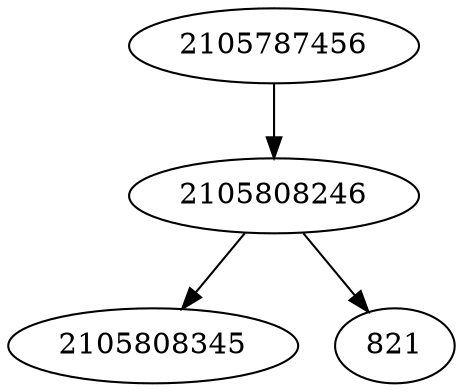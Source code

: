 strict digraph  {
2105787456;
2105808345;
821;
2105808246;
2105787456 -> 2105808246;
2105808246 -> 821;
2105808246 -> 2105808345;
}
